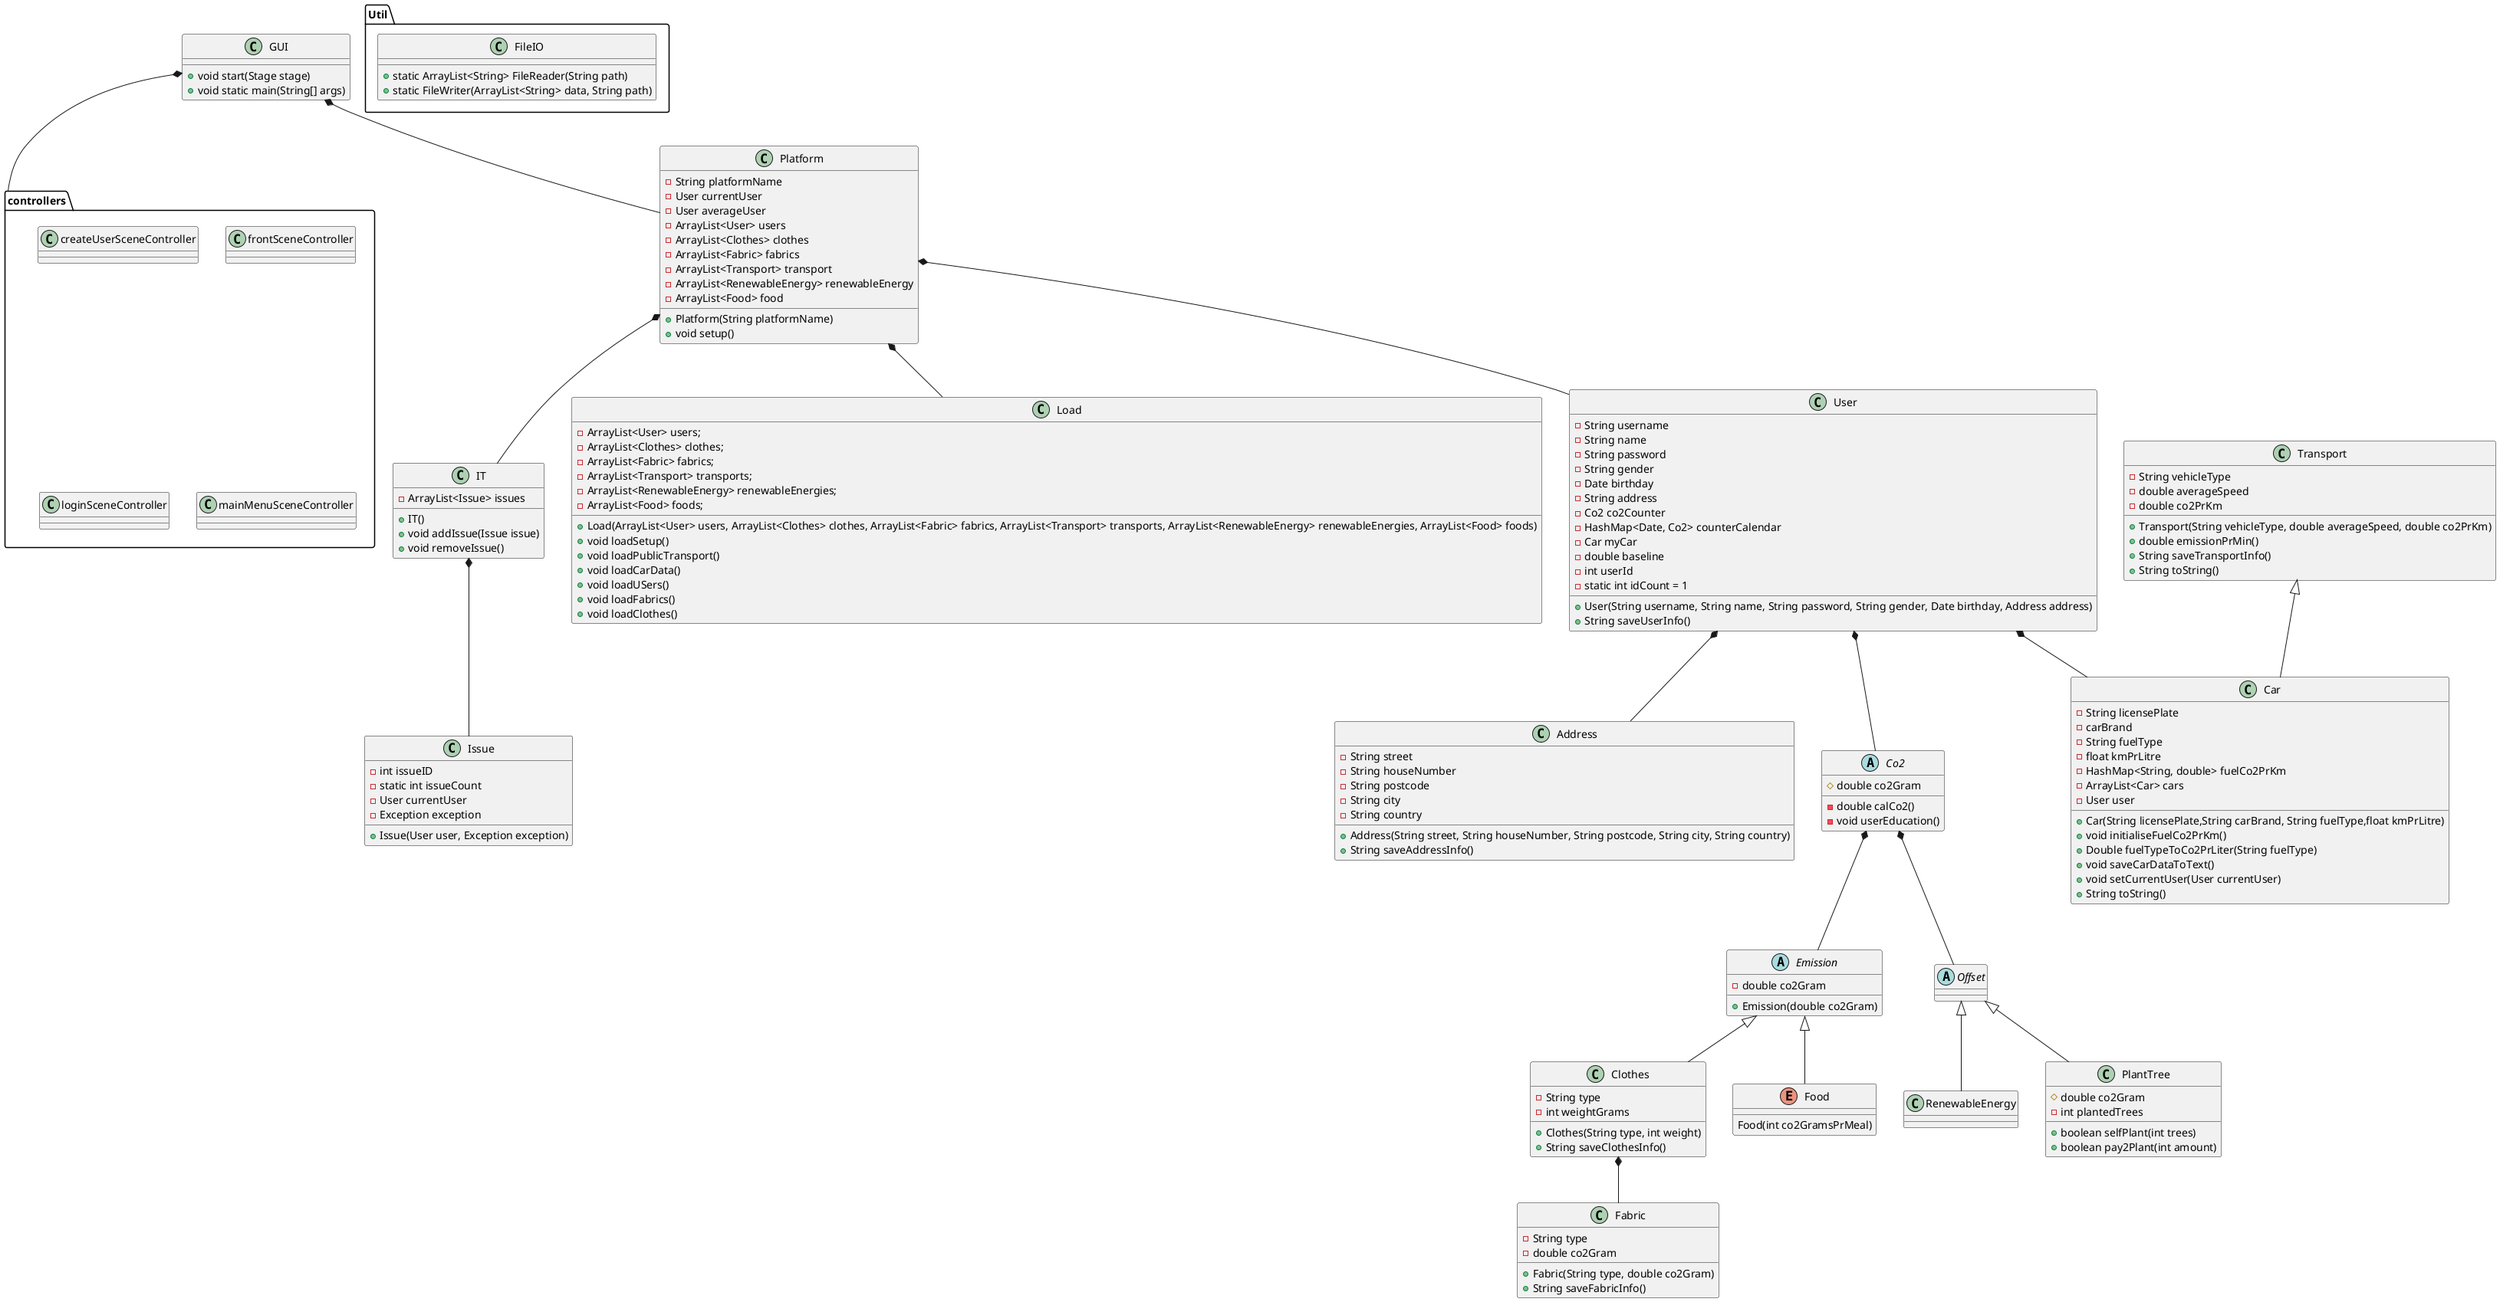 @startuml
'https://plantuml.com/class-diagram

class Address{
- String street
- String houseNumber
- String postcode
- String city
- String country
+ Address(String street, String houseNumber, String postcode, String city, String country)
+ String saveAddressInfo()
}

class Clothes{
- String type
- int weightGrams
+ Clothes(String type, int weight)
+ String saveClothesInfo()
}

abstract Co2{
# double co2Gram
- double calCo2()
- void userEducation()
}

abstract Emission{
- double co2Gram
+ Emission(double co2Gram)
}

class Fabric{
- String type
- double co2Gram
+ Fabric(String type, double co2Gram)
+ String saveFabricInfo()
}

package "Util"{
class FileIO{
+ static ArrayList<String> FileReader(String path)
+ static FileWriter(ArrayList<String> data, String path)
}
}

enum Food{
Food(int co2GramsPrMeal)
}

class GUI{
+ void start(Stage stage)
+ void static main(String[] args)
}

class Issue{
- int issueID
- static int issueCount
- User currentUser
- Exception exception
+ Issue(User user, Exception exception)
}

class IT{
- ArrayList<Issue> issues
+ IT()
+ void addIssue(Issue issue)
+ void removeIssue()
}

class Load{
- ArrayList<User> users;
- ArrayList<Clothes> clothes;
- ArrayList<Fabric> fabrics;
- ArrayList<Transport> transports;
- ArrayList<RenewableEnergy> renewableEnergies;
- ArrayList<Food> foods;
+ Load(ArrayList<User> users, ArrayList<Clothes> clothes, ArrayList<Fabric> fabrics, ArrayList<Transport> transports, ArrayList<RenewableEnergy> renewableEnergies, ArrayList<Food> foods)
+ void loadSetup()
+ void loadPublicTransport()
+ void loadCarData()
+ void loadUSers()
+ void loadFabrics()
+ void loadClothes()
}

abstract Offset{
}

class Platform{
- String platformName
- User currentUser
- User averageUser
- ArrayList<User> users
- ArrayList<Clothes> clothes
- ArrayList<Fabric> fabrics
- ArrayList<Transport> transport
- ArrayList<RenewableEnergy> renewableEnergy
- ArrayList<Food> food
+ Platform(String platformName)
+ void setup()
}

class RenewableEnergy{
}

class Transport{
- String vehicleType
- double averageSpeed
- double co2PrKm
+ Transport(String vehicleType, double averageSpeed, double co2PrKm)
+ double emissionPrMin()
+ String saveTransportInfo()
+ String toString()
}

class User{
- String username
- String name
- String password
- String gender
- Date birthday
- String address
- Co2 co2Counter
- HashMap<Date, Co2> counterCalendar
- Car myCar
- double baseline
- int userId
- static int idCount = 1
+ User(String username, String name, String password, String gender, Date birthday, Address address)
+ String saveUserInfo()
}


class PlantTree{
# double co2Gram
- int plantedTrees
+ boolean selfPlant(int trees)
+ boolean pay2Plant(int amount)
}


class Car{
- String licensePlate
- carBrand
- String fuelType
- float kmPrLitre
- HashMap<String, double> fuelCo2PrKm
- ArrayList<Car> cars
- User user
+ Car(String licensePlate,String carBrand, String fuelType,float kmPrLitre)
+ void initialiseFuelCo2PrKm()
+ Double fuelTypeToCo2PrLiter(String fuelType)
+ void saveCarDataToText()
+ void setCurrentUser(User currentUser)
+ String toString()
}

GUI *-- Platform


Emission <|-- Clothes
Emission <|-- Food

Platform *-- User
Platform *-- Load
Platform *-- IT

IT *-- Issue

User *-- Car
User *-- Co2
User *-- Address

Clothes *-- Fabric

Co2 *-- Emission
Co2 *-- Offset

Offset <|-- RenewableEnergy

Offset <|-- PlantTree

Transport <|-- Car


GUI *-- "controllers"

package "controllers"{
class createUserSceneController
class frontSceneController
class loginSceneController
class mainMenuSceneController
}

@enduml